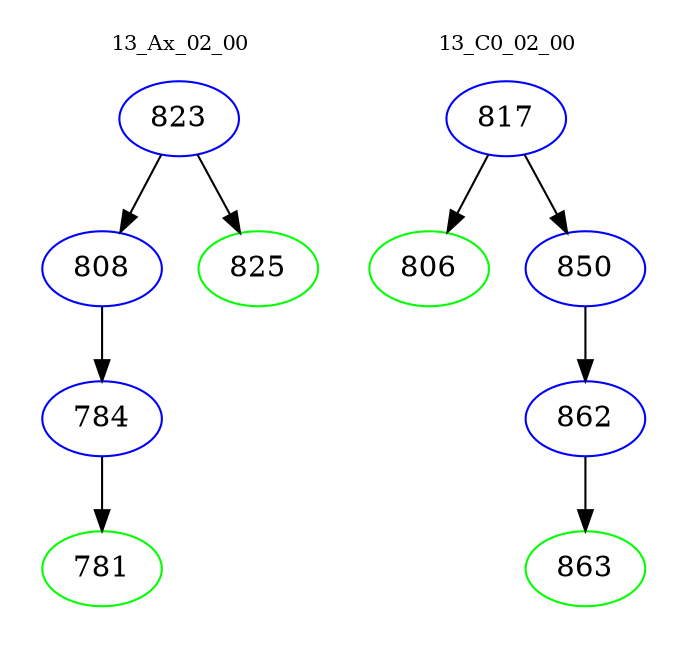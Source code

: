 digraph{
subgraph cluster_0 {
color = white
label = "13_Ax_02_00";
fontsize=10;
T0_823 [label="823", color="blue"]
T0_823 -> T0_808 [color="black"]
T0_808 [label="808", color="blue"]
T0_808 -> T0_784 [color="black"]
T0_784 [label="784", color="blue"]
T0_784 -> T0_781 [color="black"]
T0_781 [label="781", color="green"]
T0_823 -> T0_825 [color="black"]
T0_825 [label="825", color="green"]
}
subgraph cluster_1 {
color = white
label = "13_C0_02_00";
fontsize=10;
T1_817 [label="817", color="blue"]
T1_817 -> T1_806 [color="black"]
T1_806 [label="806", color="green"]
T1_817 -> T1_850 [color="black"]
T1_850 [label="850", color="blue"]
T1_850 -> T1_862 [color="black"]
T1_862 [label="862", color="blue"]
T1_862 -> T1_863 [color="black"]
T1_863 [label="863", color="green"]
}
}
